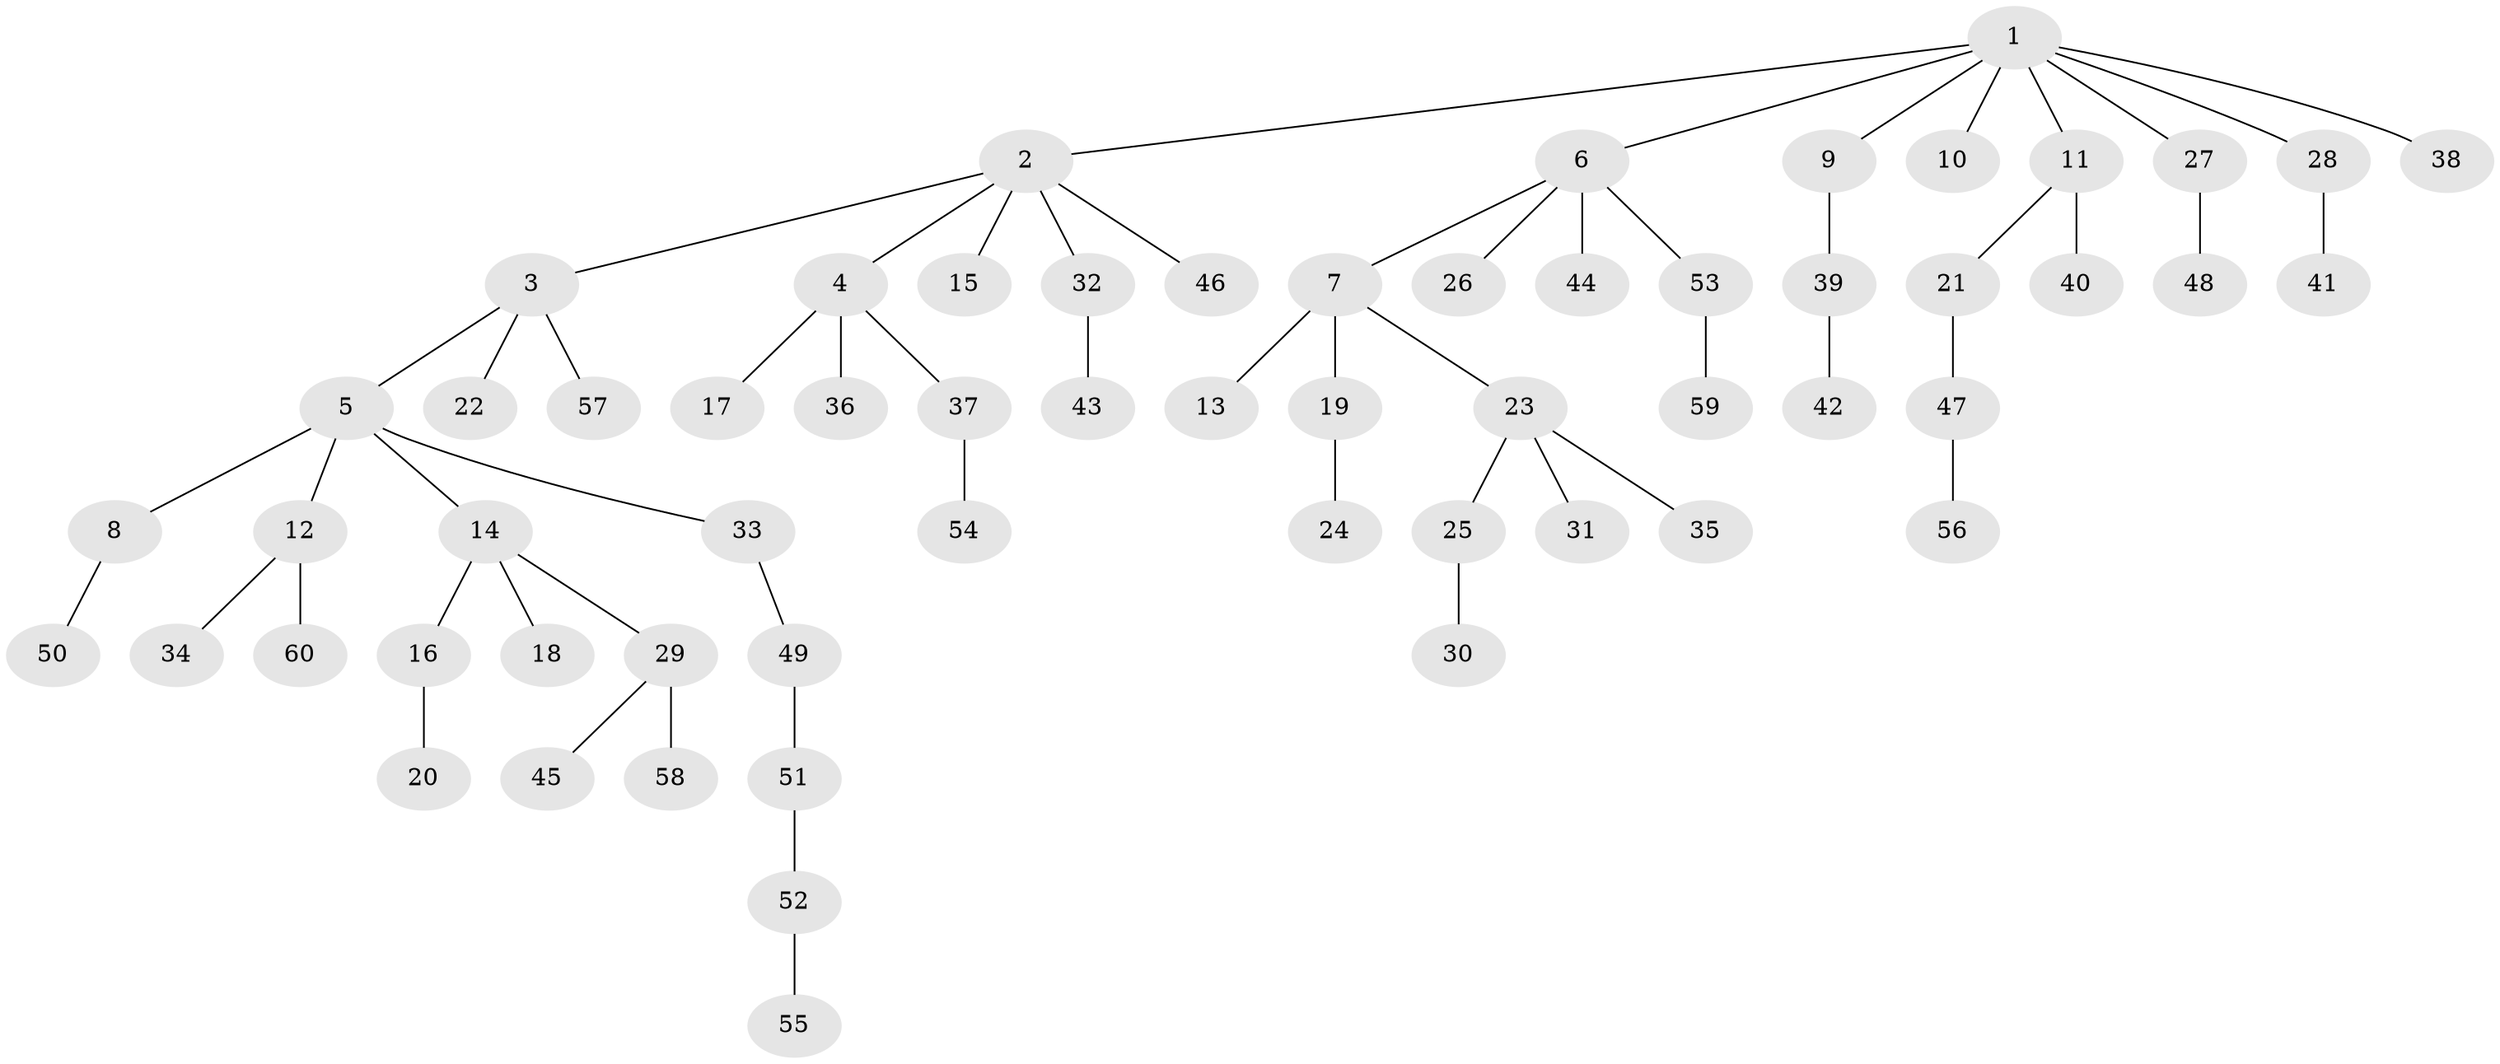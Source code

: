 // coarse degree distribution, {8: 0.023809523809523808, 5: 0.047619047619047616, 7: 0.023809523809523808, 4: 0.047619047619047616, 6: 0.023809523809523808, 1: 0.6428571428571429, 2: 0.19047619047619047}
// Generated by graph-tools (version 1.1) at 2025/24/03/03/25 07:24:07]
// undirected, 60 vertices, 59 edges
graph export_dot {
graph [start="1"]
  node [color=gray90,style=filled];
  1;
  2;
  3;
  4;
  5;
  6;
  7;
  8;
  9;
  10;
  11;
  12;
  13;
  14;
  15;
  16;
  17;
  18;
  19;
  20;
  21;
  22;
  23;
  24;
  25;
  26;
  27;
  28;
  29;
  30;
  31;
  32;
  33;
  34;
  35;
  36;
  37;
  38;
  39;
  40;
  41;
  42;
  43;
  44;
  45;
  46;
  47;
  48;
  49;
  50;
  51;
  52;
  53;
  54;
  55;
  56;
  57;
  58;
  59;
  60;
  1 -- 2;
  1 -- 6;
  1 -- 9;
  1 -- 10;
  1 -- 11;
  1 -- 27;
  1 -- 28;
  1 -- 38;
  2 -- 3;
  2 -- 4;
  2 -- 15;
  2 -- 32;
  2 -- 46;
  3 -- 5;
  3 -- 22;
  3 -- 57;
  4 -- 17;
  4 -- 36;
  4 -- 37;
  5 -- 8;
  5 -- 12;
  5 -- 14;
  5 -- 33;
  6 -- 7;
  6 -- 26;
  6 -- 44;
  6 -- 53;
  7 -- 13;
  7 -- 19;
  7 -- 23;
  8 -- 50;
  9 -- 39;
  11 -- 21;
  11 -- 40;
  12 -- 34;
  12 -- 60;
  14 -- 16;
  14 -- 18;
  14 -- 29;
  16 -- 20;
  19 -- 24;
  21 -- 47;
  23 -- 25;
  23 -- 31;
  23 -- 35;
  25 -- 30;
  27 -- 48;
  28 -- 41;
  29 -- 45;
  29 -- 58;
  32 -- 43;
  33 -- 49;
  37 -- 54;
  39 -- 42;
  47 -- 56;
  49 -- 51;
  51 -- 52;
  52 -- 55;
  53 -- 59;
}
